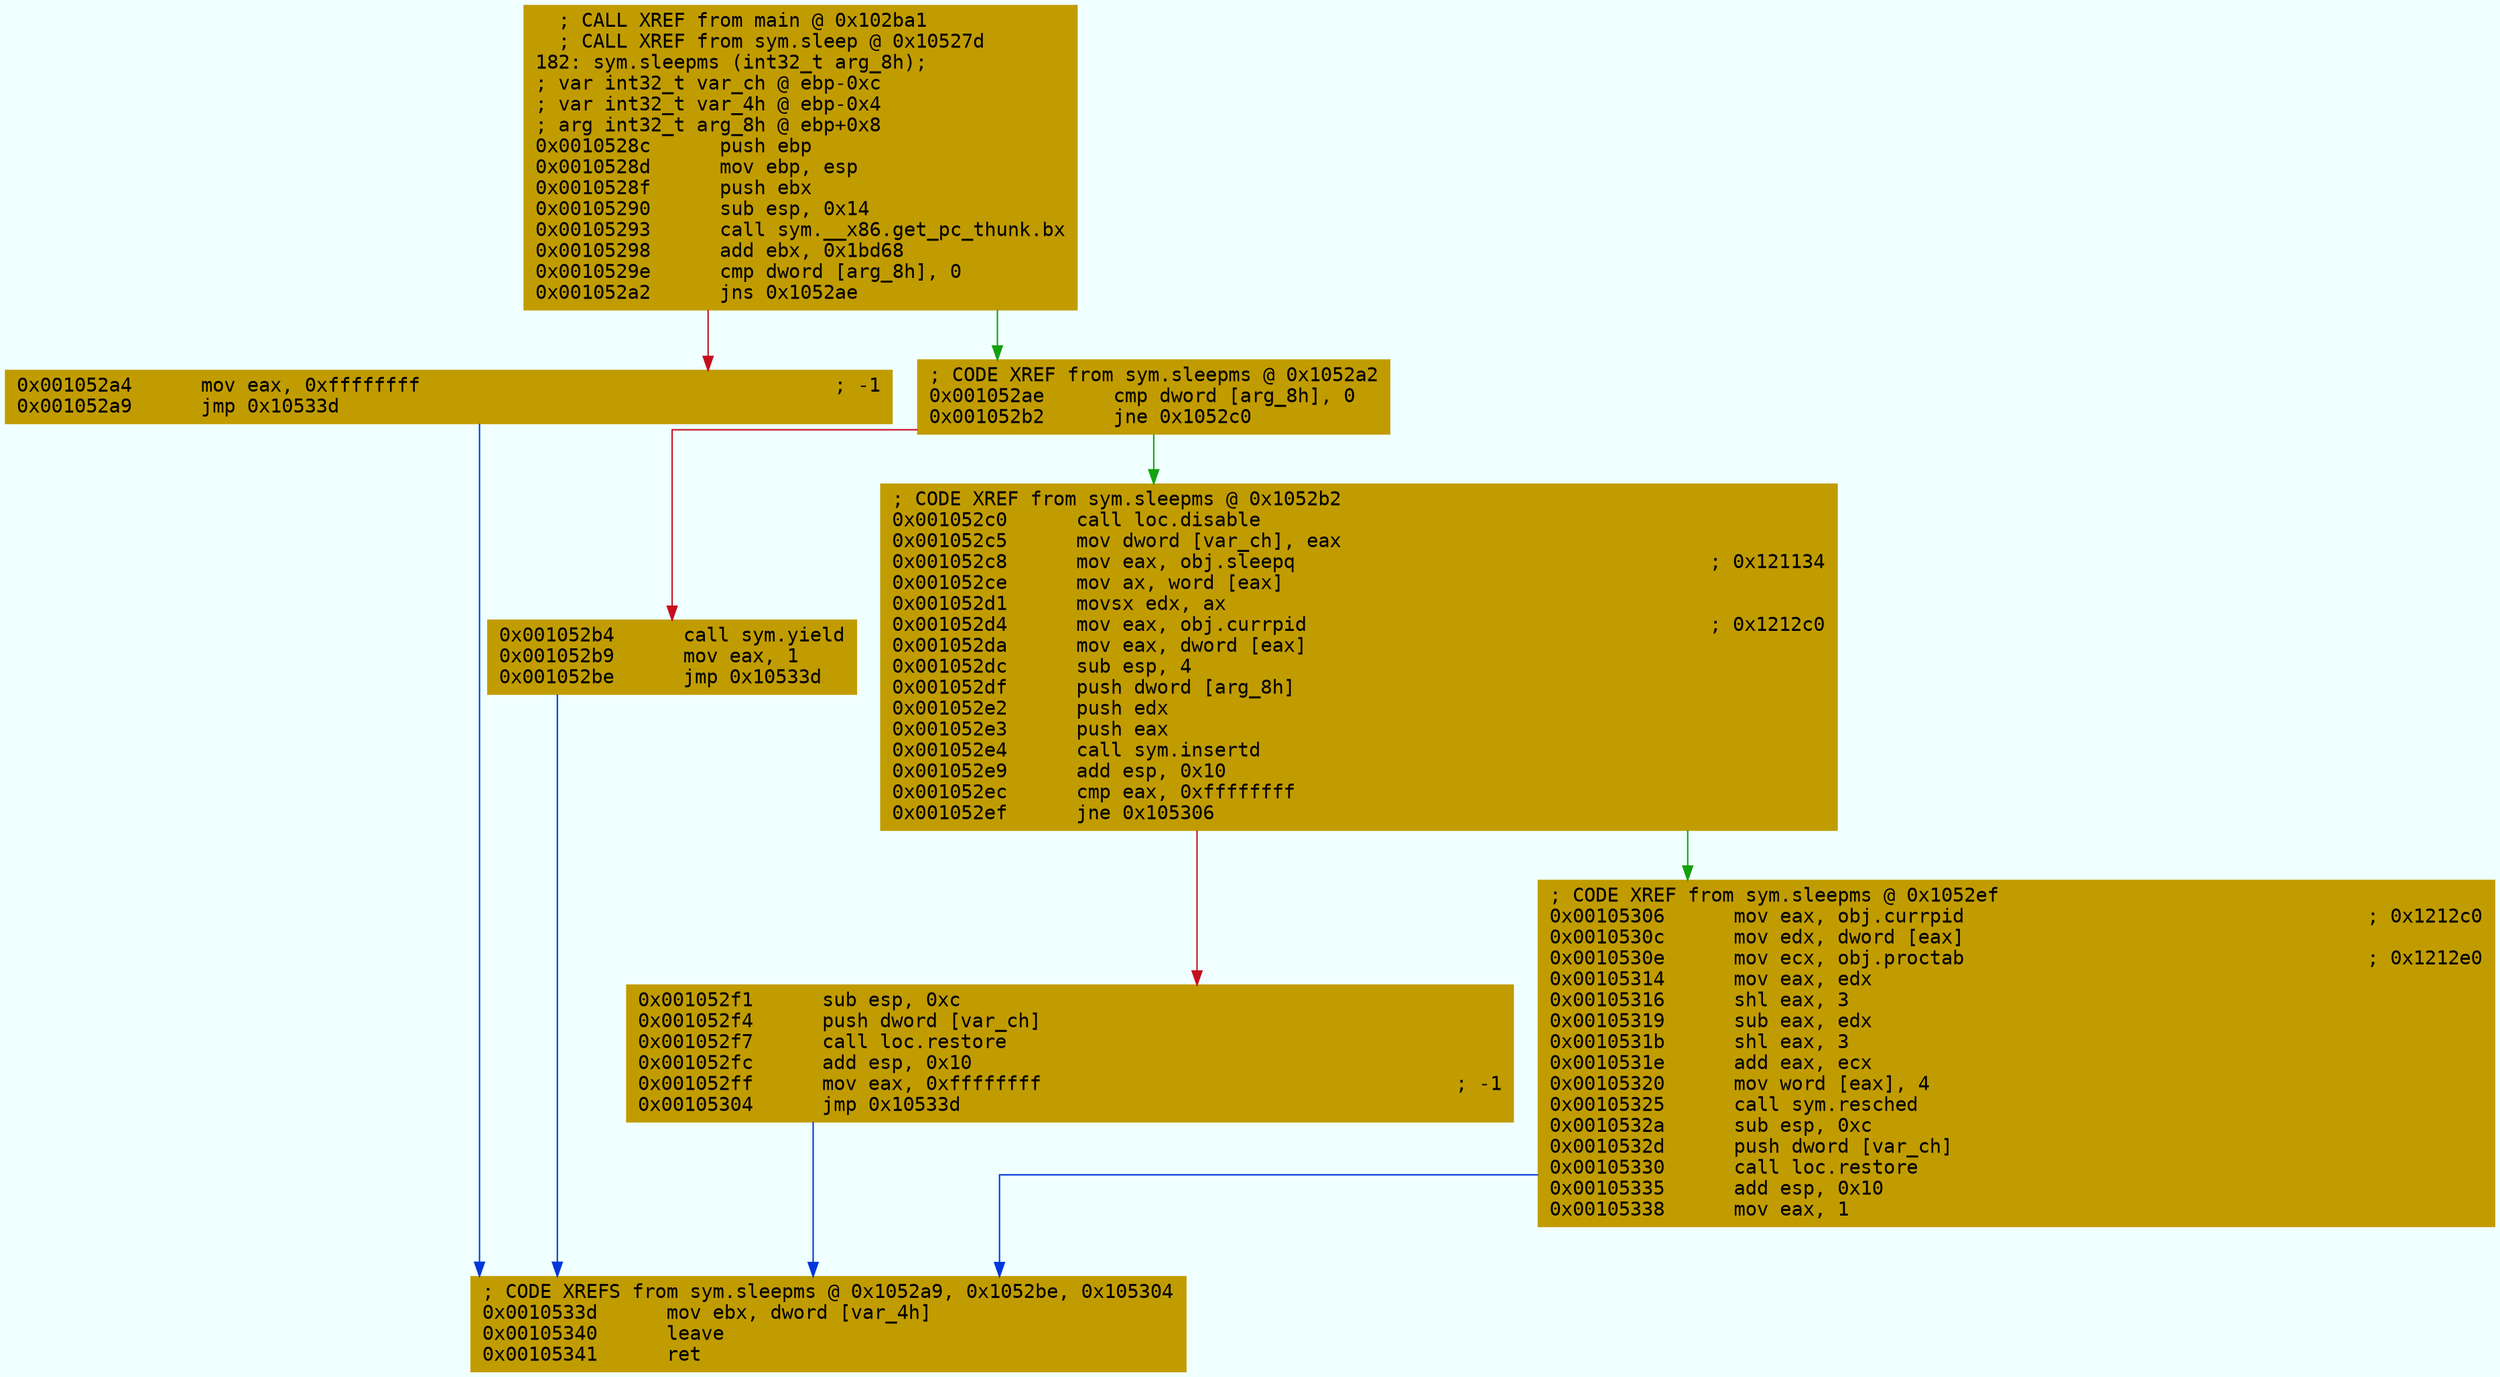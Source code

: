 digraph code {
	graph [bgcolor=azure fontsize=8 fontname="Courier" splines="ortho"];
	node [fillcolor=gray style=filled shape=box];
	edge [arrowhead="normal"];
	"0x0010528c" [URL="sym.sleepms/0x0010528c", fillcolor="#c19c00",color="#c19c00", fontname="Courier",label="  ; CALL XREF from main @ 0x102ba1\l  ; CALL XREF from sym.sleep @ 0x10527d\l182: sym.sleepms (int32_t arg_8h);\l; var int32_t var_ch @ ebp-0xc\l; var int32_t var_4h @ ebp-0x4\l; arg int32_t arg_8h @ ebp+0x8\l0x0010528c      push ebp\l0x0010528d      mov ebp, esp\l0x0010528f      push ebx\l0x00105290      sub esp, 0x14\l0x00105293      call sym.__x86.get_pc_thunk.bx\l0x00105298      add ebx, 0x1bd68\l0x0010529e      cmp dword [arg_8h], 0\l0x001052a2      jns 0x1052ae\l"]
	"0x001052a4" [URL="sym.sleepms/0x001052a4", fillcolor="#c19c00",color="#c19c00", fontname="Courier",label="0x001052a4      mov eax, 0xffffffff                                    ; -1\l0x001052a9      jmp 0x10533d\l"]
	"0x001052ae" [URL="sym.sleepms/0x001052ae", fillcolor="#c19c00",color="#c19c00", fontname="Courier",label="; CODE XREF from sym.sleepms @ 0x1052a2\l0x001052ae      cmp dword [arg_8h], 0\l0x001052b2      jne 0x1052c0\l"]
	"0x001052b4" [URL="sym.sleepms/0x001052b4", fillcolor="#c19c00",color="#c19c00", fontname="Courier",label="0x001052b4      call sym.yield\l0x001052b9      mov eax, 1\l0x001052be      jmp 0x10533d\l"]
	"0x001052c0" [URL="sym.sleepms/0x001052c0", fillcolor="#c19c00",color="#c19c00", fontname="Courier",label="; CODE XREF from sym.sleepms @ 0x1052b2\l0x001052c0      call loc.disable\l0x001052c5      mov dword [var_ch], eax\l0x001052c8      mov eax, obj.sleepq                                    ; 0x121134\l0x001052ce      mov ax, word [eax]\l0x001052d1      movsx edx, ax\l0x001052d4      mov eax, obj.currpid                                   ; 0x1212c0\l0x001052da      mov eax, dword [eax]\l0x001052dc      sub esp, 4\l0x001052df      push dword [arg_8h]\l0x001052e2      push edx\l0x001052e3      push eax\l0x001052e4      call sym.insertd\l0x001052e9      add esp, 0x10\l0x001052ec      cmp eax, 0xffffffff\l0x001052ef      jne 0x105306\l"]
	"0x001052f1" [URL="sym.sleepms/0x001052f1", fillcolor="#c19c00",color="#c19c00", fontname="Courier",label="0x001052f1      sub esp, 0xc\l0x001052f4      push dword [var_ch]\l0x001052f7      call loc.restore\l0x001052fc      add esp, 0x10\l0x001052ff      mov eax, 0xffffffff                                    ; -1\l0x00105304      jmp 0x10533d\l"]
	"0x00105306" [URL="sym.sleepms/0x00105306", fillcolor="#c19c00",color="#c19c00", fontname="Courier",label="; CODE XREF from sym.sleepms @ 0x1052ef\l0x00105306      mov eax, obj.currpid                                   ; 0x1212c0\l0x0010530c      mov edx, dword [eax]\l0x0010530e      mov ecx, obj.proctab                                   ; 0x1212e0\l0x00105314      mov eax, edx\l0x00105316      shl eax, 3\l0x00105319      sub eax, edx\l0x0010531b      shl eax, 3\l0x0010531e      add eax, ecx\l0x00105320      mov word [eax], 4\l0x00105325      call sym.resched\l0x0010532a      sub esp, 0xc\l0x0010532d      push dword [var_ch]\l0x00105330      call loc.restore\l0x00105335      add esp, 0x10\l0x00105338      mov eax, 1\l"]
	"0x0010533d" [URL="sym.sleepms/0x0010533d", fillcolor="#c19c00",color="#c19c00", fontname="Courier",label="; CODE XREFS from sym.sleepms @ 0x1052a9, 0x1052be, 0x105304\l0x0010533d      mov ebx, dword [var_4h]\l0x00105340      leave\l0x00105341      ret\l"]
        "0x0010528c" -> "0x001052ae" [color="#13a10e"];
        "0x0010528c" -> "0x001052a4" [color="#c50f1f"];
        "0x001052a4" -> "0x0010533d" [color="#0037da"];
        "0x001052ae" -> "0x001052c0" [color="#13a10e"];
        "0x001052ae" -> "0x001052b4" [color="#c50f1f"];
        "0x001052b4" -> "0x0010533d" [color="#0037da"];
        "0x001052c0" -> "0x00105306" [color="#13a10e"];
        "0x001052c0" -> "0x001052f1" [color="#c50f1f"];
        "0x001052f1" -> "0x0010533d" [color="#0037da"];
        "0x00105306" -> "0x0010533d" [color="#0037da"];
}
